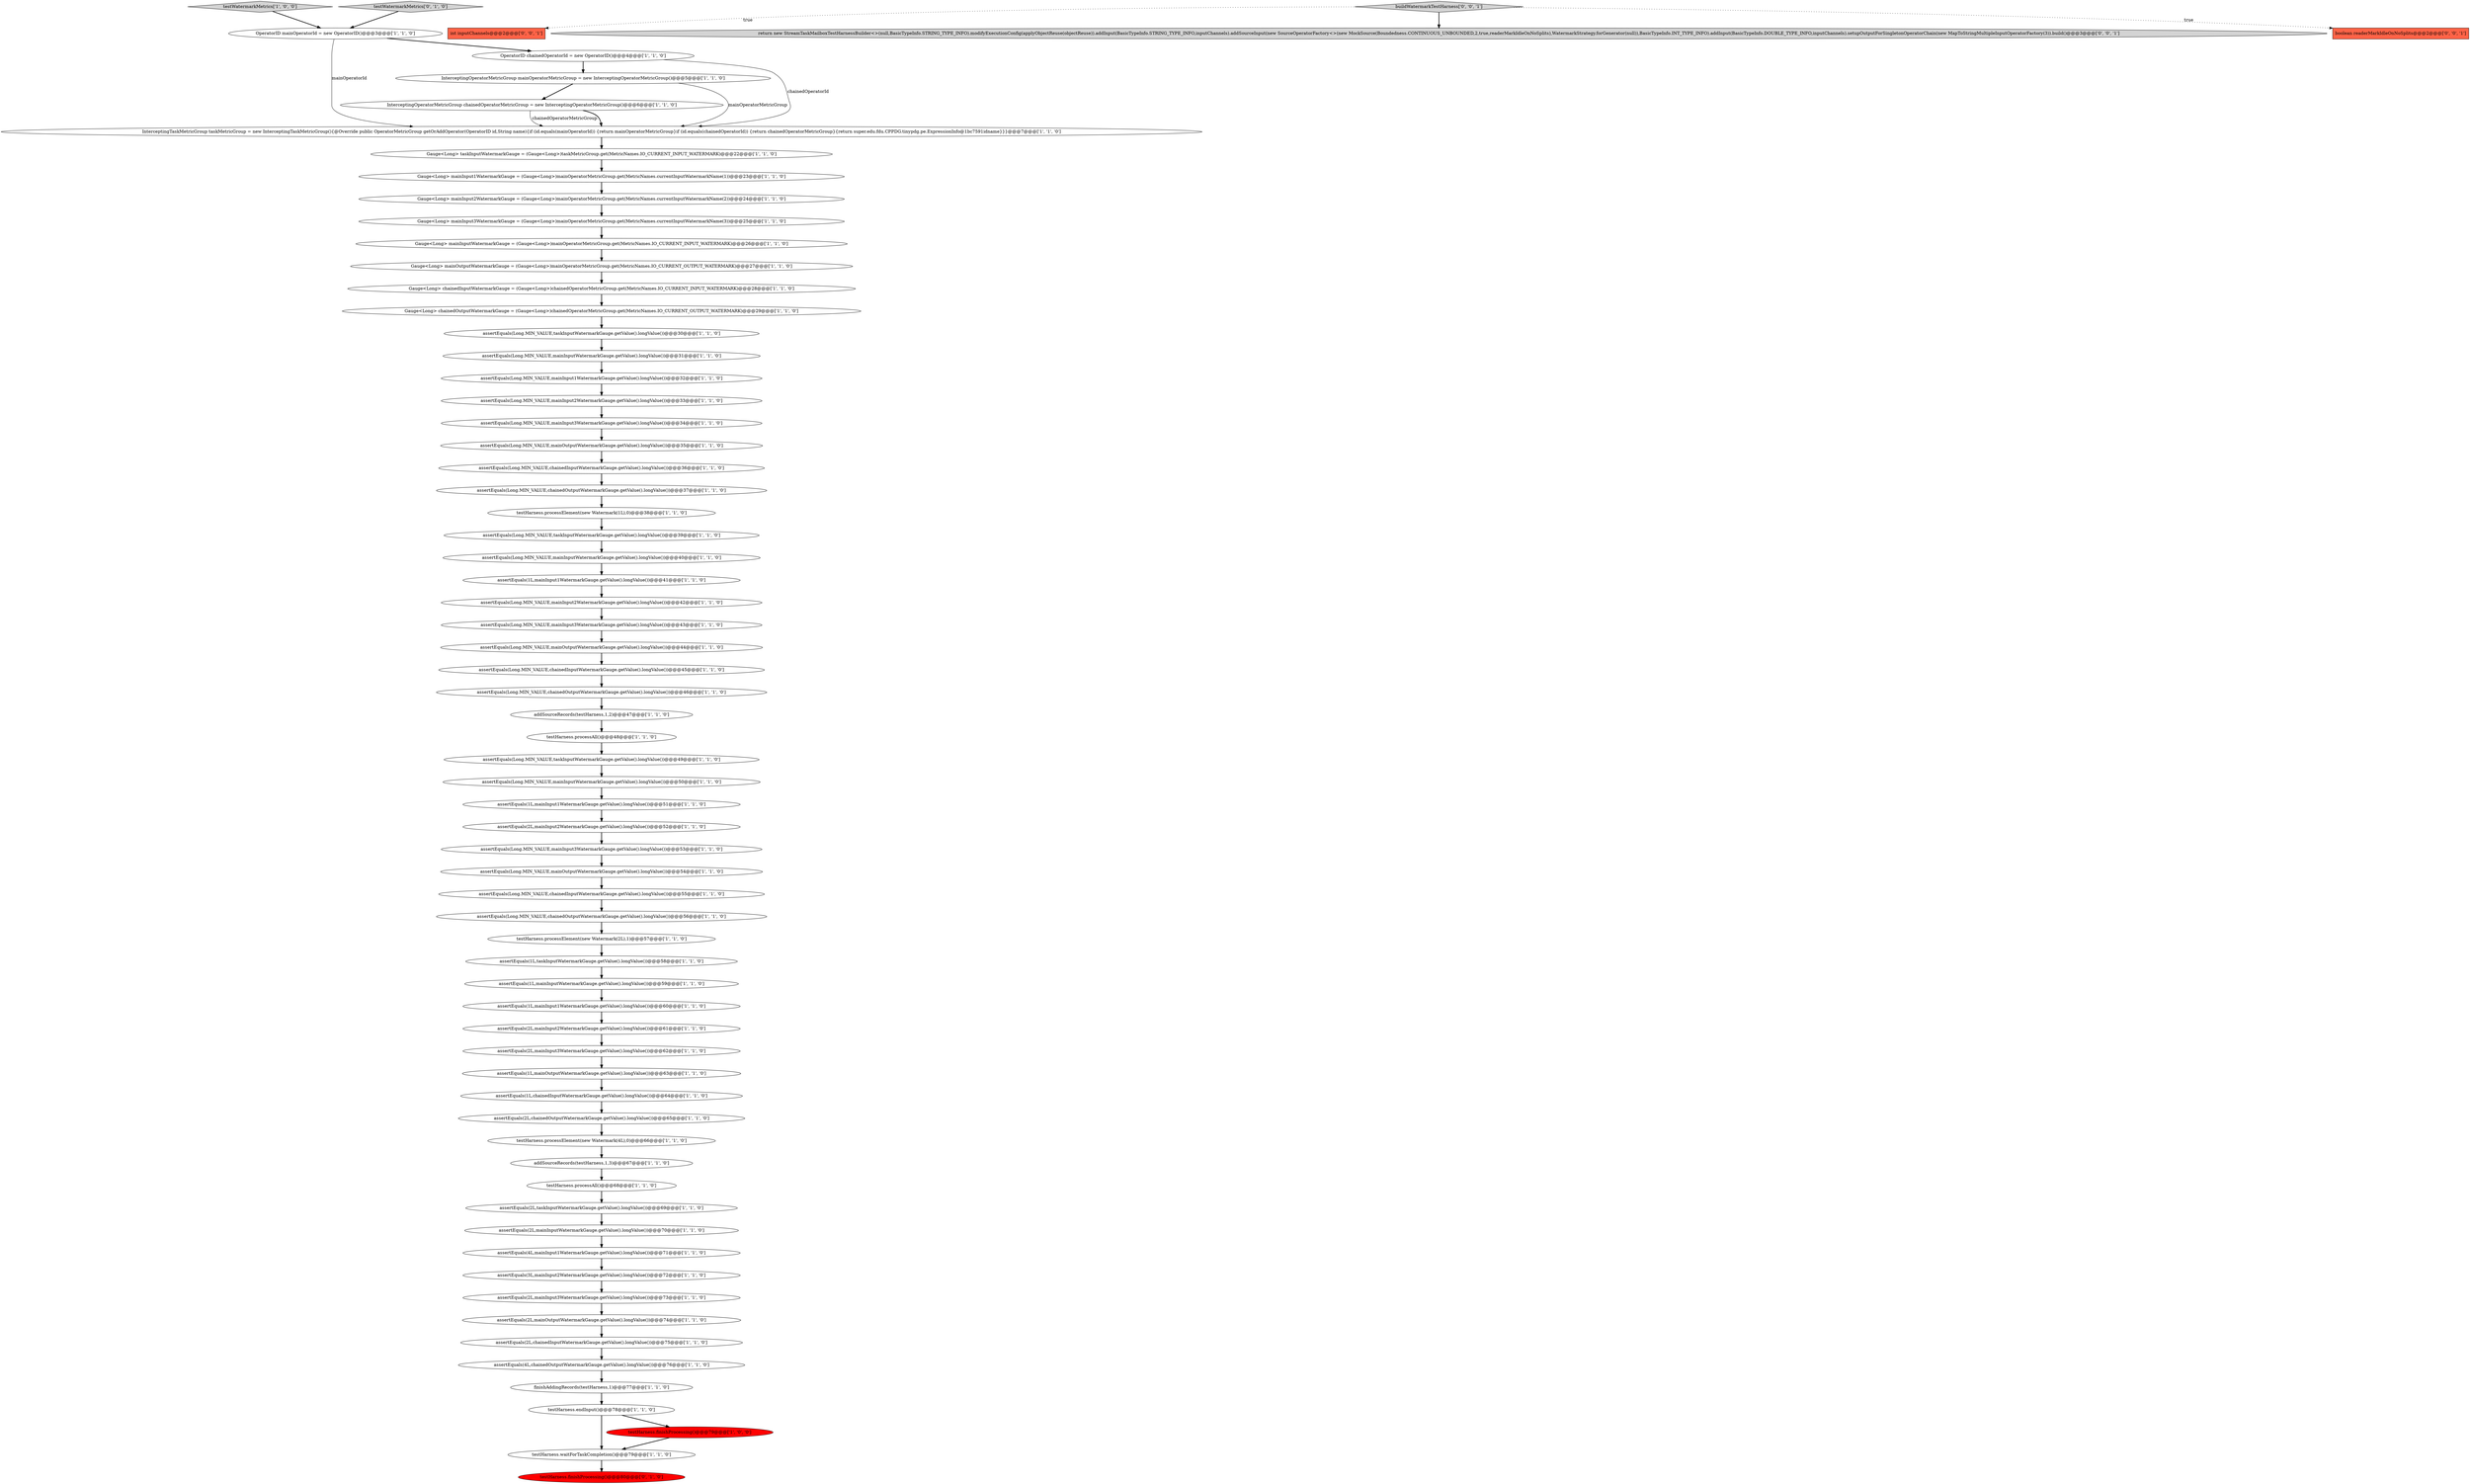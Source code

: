 digraph {
17 [style = filled, label = "assertEquals(2L,mainInputWatermarkGauge.getValue().longValue())@@@70@@@['1', '1', '0']", fillcolor = white, shape = ellipse image = "AAA0AAABBB1BBB"];
60 [style = filled, label = "InterceptingOperatorMetricGroup mainOperatorMetricGroup = new InterceptingOperatorMetricGroup()@@@5@@@['1', '1', '0']", fillcolor = white, shape = ellipse image = "AAA0AAABBB1BBB"];
4 [style = filled, label = "assertEquals(Long.MIN_VALUE,mainOutputWatermarkGauge.getValue().longValue())@@@35@@@['1', '1', '0']", fillcolor = white, shape = ellipse image = "AAA0AAABBB1BBB"];
0 [style = filled, label = "OperatorID mainOperatorId = new OperatorID()@@@3@@@['1', '1', '0']", fillcolor = white, shape = ellipse image = "AAA0AAABBB1BBB"];
35 [style = filled, label = "finishAddingRecords(testHarness,1)@@@77@@@['1', '1', '0']", fillcolor = white, shape = ellipse image = "AAA0AAABBB1BBB"];
47 [style = filled, label = "assertEquals(Long.MIN_VALUE,mainOutputWatermarkGauge.getValue().longValue())@@@44@@@['1', '1', '0']", fillcolor = white, shape = ellipse image = "AAA0AAABBB1BBB"];
61 [style = filled, label = "assertEquals(Long.MIN_VALUE,mainInputWatermarkGauge.getValue().longValue())@@@40@@@['1', '1', '0']", fillcolor = white, shape = ellipse image = "AAA0AAABBB1BBB"];
49 [style = filled, label = "assertEquals(Long.MIN_VALUE,mainInput1WatermarkGauge.getValue().longValue())@@@32@@@['1', '1', '0']", fillcolor = white, shape = ellipse image = "AAA0AAABBB1BBB"];
57 [style = filled, label = "assertEquals(1L,mainInputWatermarkGauge.getValue().longValue())@@@59@@@['1', '1', '0']", fillcolor = white, shape = ellipse image = "AAA0AAABBB1BBB"];
48 [style = filled, label = "assertEquals(Long.MIN_VALUE,chainedOutputWatermarkGauge.getValue().longValue())@@@46@@@['1', '1', '0']", fillcolor = white, shape = ellipse image = "AAA0AAABBB1BBB"];
34 [style = filled, label = "assertEquals(Long.MIN_VALUE,chainedInputWatermarkGauge.getValue().longValue())@@@55@@@['1', '1', '0']", fillcolor = white, shape = ellipse image = "AAA0AAABBB1BBB"];
8 [style = filled, label = "assertEquals(2L,mainInput2WatermarkGauge.getValue().longValue())@@@52@@@['1', '1', '0']", fillcolor = white, shape = ellipse image = "AAA0AAABBB1BBB"];
21 [style = filled, label = "assertEquals(Long.MIN_VALUE,chainedInputWatermarkGauge.getValue().longValue())@@@36@@@['1', '1', '0']", fillcolor = white, shape = ellipse image = "AAA0AAABBB1BBB"];
38 [style = filled, label = "assertEquals(1L,mainInput1WatermarkGauge.getValue().longValue())@@@41@@@['1', '1', '0']", fillcolor = white, shape = ellipse image = "AAA0AAABBB1BBB"];
15 [style = filled, label = "testHarness.endInput()@@@78@@@['1', '1', '0']", fillcolor = white, shape = ellipse image = "AAA0AAABBB1BBB"];
45 [style = filled, label = "assertEquals(Long.MIN_VALUE,chainedOutputWatermarkGauge.getValue().longValue())@@@56@@@['1', '1', '0']", fillcolor = white, shape = ellipse image = "AAA0AAABBB1BBB"];
52 [style = filled, label = "testWatermarkMetrics['1', '0', '0']", fillcolor = lightgray, shape = diamond image = "AAA0AAABBB1BBB"];
55 [style = filled, label = "assertEquals(Long.MIN_VALUE,mainInput2WatermarkGauge.getValue().longValue())@@@42@@@['1', '1', '0']", fillcolor = white, shape = ellipse image = "AAA0AAABBB1BBB"];
30 [style = filled, label = "testHarness.processElement(new Watermark(2L),1)@@@57@@@['1', '1', '0']", fillcolor = white, shape = ellipse image = "AAA0AAABBB1BBB"];
66 [style = filled, label = "testHarness.finishProcessing()@@@80@@@['0', '1', '0']", fillcolor = red, shape = ellipse image = "AAA1AAABBB2BBB"];
67 [style = filled, label = "buildWatermarkTestHarness['0', '0', '1']", fillcolor = lightgray, shape = diamond image = "AAA0AAABBB3BBB"];
50 [style = filled, label = "assertEquals(Long.MIN_VALUE,mainOutputWatermarkGauge.getValue().longValue())@@@54@@@['1', '1', '0']", fillcolor = white, shape = ellipse image = "AAA0AAABBB1BBB"];
2 [style = filled, label = "testHarness.waitForTaskCompletion()@@@79@@@['1', '1', '0']", fillcolor = white, shape = ellipse image = "AAA0AAABBB1BBB"];
36 [style = filled, label = "assertEquals(2L,mainInput3WatermarkGauge.getValue().longValue())@@@62@@@['1', '1', '0']", fillcolor = white, shape = ellipse image = "AAA0AAABBB1BBB"];
41 [style = filled, label = "assertEquals(1L,mainOutputWatermarkGauge.getValue().longValue())@@@63@@@['1', '1', '0']", fillcolor = white, shape = ellipse image = "AAA0AAABBB1BBB"];
13 [style = filled, label = "assertEquals(Long.MIN_VALUE,chainedInputWatermarkGauge.getValue().longValue())@@@45@@@['1', '1', '0']", fillcolor = white, shape = ellipse image = "AAA0AAABBB1BBB"];
43 [style = filled, label = "assertEquals(Long.MIN_VALUE,mainInput3WatermarkGauge.getValue().longValue())@@@43@@@['1', '1', '0']", fillcolor = white, shape = ellipse image = "AAA0AAABBB1BBB"];
7 [style = filled, label = "Gauge<Long> mainInput3WatermarkGauge = (Gauge<Long>)mainOperatorMetricGroup.get(MetricNames.currentInputWatermarkName(3))@@@25@@@['1', '1', '0']", fillcolor = white, shape = ellipse image = "AAA0AAABBB1BBB"];
19 [style = filled, label = "assertEquals(Long.MIN_VALUE,taskInputWatermarkGauge.getValue().longValue())@@@30@@@['1', '1', '0']", fillcolor = white, shape = ellipse image = "AAA0AAABBB1BBB"];
46 [style = filled, label = "Gauge<Long> chainedInputWatermarkGauge = (Gauge<Long>)chainedOperatorMetricGroup.get(MetricNames.IO_CURRENT_INPUT_WATERMARK)@@@28@@@['1', '1', '0']", fillcolor = white, shape = ellipse image = "AAA0AAABBB1BBB"];
1 [style = filled, label = "assertEquals(4L,mainInput1WatermarkGauge.getValue().longValue())@@@71@@@['1', '1', '0']", fillcolor = white, shape = ellipse image = "AAA0AAABBB1BBB"];
65 [style = filled, label = "testWatermarkMetrics['0', '1', '0']", fillcolor = lightgray, shape = diamond image = "AAA0AAABBB2BBB"];
27 [style = filled, label = "addSourceRecords(testHarness,1,2)@@@47@@@['1', '1', '0']", fillcolor = white, shape = ellipse image = "AAA0AAABBB1BBB"];
33 [style = filled, label = "assertEquals(Long.MIN_VALUE,mainInputWatermarkGauge.getValue().longValue())@@@50@@@['1', '1', '0']", fillcolor = white, shape = ellipse image = "AAA0AAABBB1BBB"];
40 [style = filled, label = "assertEquals(1L,chainedInputWatermarkGauge.getValue().longValue())@@@64@@@['1', '1', '0']", fillcolor = white, shape = ellipse image = "AAA0AAABBB1BBB"];
29 [style = filled, label = "testHarness.processElement(new Watermark(1L),0)@@@38@@@['1', '1', '0']", fillcolor = white, shape = ellipse image = "AAA0AAABBB1BBB"];
70 [style = filled, label = "int inputChannels@@@2@@@['0', '0', '1']", fillcolor = tomato, shape = box image = "AAA0AAABBB3BBB"];
9 [style = filled, label = "Gauge<Long> mainInput2WatermarkGauge = (Gauge<Long>)mainOperatorMetricGroup.get(MetricNames.currentInputWatermarkName(2))@@@24@@@['1', '1', '0']", fillcolor = white, shape = ellipse image = "AAA0AAABBB1BBB"];
69 [style = filled, label = "return new StreamTaskMailboxTestHarnessBuilder<>(null,BasicTypeInfo.STRING_TYPE_INFO).modifyExecutionConfig(applyObjectReuse(objectReuse)).addInput(BasicTypeInfo.STRING_TYPE_INFO,inputChannels).addSourceInput(new SourceOperatorFactory<>(new MockSource(Boundedness.CONTINUOUS_UNBOUNDED,2,true,readerMarkIdleOnNoSplits),WatermarkStrategy.forGenerator(null)),BasicTypeInfo.INT_TYPE_INFO).addInput(BasicTypeInfo.DOUBLE_TYPE_INFO,inputChannels).setupOutputForSingletonOperatorChain(new MapToStringMultipleInputOperatorFactory(3)).build()@@@3@@@['0', '0', '1']", fillcolor = lightgray, shape = ellipse image = "AAA0AAABBB3BBB"];
23 [style = filled, label = "assertEquals(Long.MIN_VALUE,mainInputWatermarkGauge.getValue().longValue())@@@31@@@['1', '1', '0']", fillcolor = white, shape = ellipse image = "AAA0AAABBB1BBB"];
56 [style = filled, label = "assertEquals(2L,chainedInputWatermarkGauge.getValue().longValue())@@@75@@@['1', '1', '0']", fillcolor = white, shape = ellipse image = "AAA0AAABBB1BBB"];
37 [style = filled, label = "testHarness.processAll()@@@48@@@['1', '1', '0']", fillcolor = white, shape = ellipse image = "AAA0AAABBB1BBB"];
39 [style = filled, label = "assertEquals(2L,mainInput2WatermarkGauge.getValue().longValue())@@@61@@@['1', '1', '0']", fillcolor = white, shape = ellipse image = "AAA0AAABBB1BBB"];
28 [style = filled, label = "Gauge<Long> mainInput1WatermarkGauge = (Gauge<Long>)mainOperatorMetricGroup.get(MetricNames.currentInputWatermarkName(1))@@@23@@@['1', '1', '0']", fillcolor = white, shape = ellipse image = "AAA0AAABBB1BBB"];
42 [style = filled, label = "Gauge<Long> chainedOutputWatermarkGauge = (Gauge<Long>)chainedOperatorMetricGroup.get(MetricNames.IO_CURRENT_OUTPUT_WATERMARK)@@@29@@@['1', '1', '0']", fillcolor = white, shape = ellipse image = "AAA0AAABBB1BBB"];
5 [style = filled, label = "assertEquals(Long.MIN_VALUE,taskInputWatermarkGauge.getValue().longValue())@@@49@@@['1', '1', '0']", fillcolor = white, shape = ellipse image = "AAA0AAABBB1BBB"];
3 [style = filled, label = "assertEquals(Long.MIN_VALUE,mainInput3WatermarkGauge.getValue().longValue())@@@34@@@['1', '1', '0']", fillcolor = white, shape = ellipse image = "AAA0AAABBB1BBB"];
20 [style = filled, label = "addSourceRecords(testHarness,1,3)@@@67@@@['1', '1', '0']", fillcolor = white, shape = ellipse image = "AAA0AAABBB1BBB"];
14 [style = filled, label = "assertEquals(Long.MIN_VALUE,chainedOutputWatermarkGauge.getValue().longValue())@@@37@@@['1', '1', '0']", fillcolor = white, shape = ellipse image = "AAA0AAABBB1BBB"];
6 [style = filled, label = "InterceptingOperatorMetricGroup chainedOperatorMetricGroup = new InterceptingOperatorMetricGroup()@@@6@@@['1', '1', '0']", fillcolor = white, shape = ellipse image = "AAA0AAABBB1BBB"];
24 [style = filled, label = "testHarness.processAll()@@@68@@@['1', '1', '0']", fillcolor = white, shape = ellipse image = "AAA0AAABBB1BBB"];
51 [style = filled, label = "assertEquals(Long.MIN_VALUE,taskInputWatermarkGauge.getValue().longValue())@@@39@@@['1', '1', '0']", fillcolor = white, shape = ellipse image = "AAA0AAABBB1BBB"];
62 [style = filled, label = "assertEquals(1L,taskInputWatermarkGauge.getValue().longValue())@@@58@@@['1', '1', '0']", fillcolor = white, shape = ellipse image = "AAA0AAABBB1BBB"];
64 [style = filled, label = "assertEquals(Long.MIN_VALUE,mainInput3WatermarkGauge.getValue().longValue())@@@53@@@['1', '1', '0']", fillcolor = white, shape = ellipse image = "AAA0AAABBB1BBB"];
53 [style = filled, label = "Gauge<Long> mainOutputWatermarkGauge = (Gauge<Long>)mainOperatorMetricGroup.get(MetricNames.IO_CURRENT_OUTPUT_WATERMARK)@@@27@@@['1', '1', '0']", fillcolor = white, shape = ellipse image = "AAA0AAABBB1BBB"];
54 [style = filled, label = "assertEquals(3L,mainInput2WatermarkGauge.getValue().longValue())@@@72@@@['1', '1', '0']", fillcolor = white, shape = ellipse image = "AAA0AAABBB1BBB"];
68 [style = filled, label = "boolean readerMarkIdleOnNoSplits@@@2@@@['0', '0', '1']", fillcolor = tomato, shape = box image = "AAA0AAABBB3BBB"];
25 [style = filled, label = "assertEquals(1L,mainInput1WatermarkGauge.getValue().longValue())@@@60@@@['1', '1', '0']", fillcolor = white, shape = ellipse image = "AAA0AAABBB1BBB"];
44 [style = filled, label = "assertEquals(1L,mainInput1WatermarkGauge.getValue().longValue())@@@51@@@['1', '1', '0']", fillcolor = white, shape = ellipse image = "AAA0AAABBB1BBB"];
18 [style = filled, label = "Gauge<Long> taskInputWatermarkGauge = (Gauge<Long>)taskMetricGroup.get(MetricNames.IO_CURRENT_INPUT_WATERMARK)@@@22@@@['1', '1', '0']", fillcolor = white, shape = ellipse image = "AAA0AAABBB1BBB"];
16 [style = filled, label = "assertEquals(2L,taskInputWatermarkGauge.getValue().longValue())@@@69@@@['1', '1', '0']", fillcolor = white, shape = ellipse image = "AAA0AAABBB1BBB"];
58 [style = filled, label = "testHarness.processElement(new Watermark(4L),0)@@@66@@@['1', '1', '0']", fillcolor = white, shape = ellipse image = "AAA0AAABBB1BBB"];
59 [style = filled, label = "Gauge<Long> mainInputWatermarkGauge = (Gauge<Long>)mainOperatorMetricGroup.get(MetricNames.IO_CURRENT_INPUT_WATERMARK)@@@26@@@['1', '1', '0']", fillcolor = white, shape = ellipse image = "AAA0AAABBB1BBB"];
63 [style = filled, label = "InterceptingTaskMetricGroup taskMetricGroup = new InterceptingTaskMetricGroup(){@Override public OperatorMetricGroup getOrAddOperator(OperatorID id,String name){if (id.equals(mainOperatorId)) {return mainOperatorMetricGroup}if (id.equals(chainedOperatorId)) {return chainedOperatorMetricGroup}{return super.edu.fdu.CPPDG.tinypdg.pe.ExpressionInfo@1bc7591idname}}}@@@7@@@['1', '1', '0']", fillcolor = white, shape = ellipse image = "AAA0AAABBB1BBB"];
22 [style = filled, label = "assertEquals(2L,mainInput3WatermarkGauge.getValue().longValue())@@@73@@@['1', '1', '0']", fillcolor = white, shape = ellipse image = "AAA0AAABBB1BBB"];
32 [style = filled, label = "assertEquals(Long.MIN_VALUE,mainInput2WatermarkGauge.getValue().longValue())@@@33@@@['1', '1', '0']", fillcolor = white, shape = ellipse image = "AAA0AAABBB1BBB"];
31 [style = filled, label = "testHarness.finishProcessing()@@@79@@@['1', '0', '0']", fillcolor = red, shape = ellipse image = "AAA1AAABBB1BBB"];
10 [style = filled, label = "assertEquals(2L,chainedOutputWatermarkGauge.getValue().longValue())@@@65@@@['1', '1', '0']", fillcolor = white, shape = ellipse image = "AAA0AAABBB1BBB"];
26 [style = filled, label = "assertEquals(2L,mainOutputWatermarkGauge.getValue().longValue())@@@74@@@['1', '1', '0']", fillcolor = white, shape = ellipse image = "AAA0AAABBB1BBB"];
12 [style = filled, label = "assertEquals(4L,chainedOutputWatermarkGauge.getValue().longValue())@@@76@@@['1', '1', '0']", fillcolor = white, shape = ellipse image = "AAA0AAABBB1BBB"];
11 [style = filled, label = "OperatorID chainedOperatorId = new OperatorID()@@@4@@@['1', '1', '0']", fillcolor = white, shape = ellipse image = "AAA0AAABBB1BBB"];
40->10 [style = bold, label=""];
22->26 [style = bold, label=""];
46->42 [style = bold, label=""];
23->49 [style = bold, label=""];
15->2 [style = bold, label=""];
44->8 [style = bold, label=""];
60->63 [style = solid, label="mainOperatorMetricGroup"];
25->39 [style = bold, label=""];
17->1 [style = bold, label=""];
36->41 [style = bold, label=""];
63->18 [style = bold, label=""];
5->33 [style = bold, label=""];
35->15 [style = bold, label=""];
0->63 [style = solid, label="mainOperatorId"];
8->64 [style = bold, label=""];
34->45 [style = bold, label=""];
65->0 [style = bold, label=""];
4->21 [style = bold, label=""];
11->63 [style = solid, label="chainedOperatorId"];
0->11 [style = bold, label=""];
28->9 [style = bold, label=""];
13->48 [style = bold, label=""];
31->2 [style = bold, label=""];
56->12 [style = bold, label=""];
16->17 [style = bold, label=""];
12->35 [style = bold, label=""];
62->57 [style = bold, label=""];
9->7 [style = bold, label=""];
57->25 [style = bold, label=""];
45->30 [style = bold, label=""];
11->60 [style = bold, label=""];
3->4 [style = bold, label=""];
18->28 [style = bold, label=""];
47->13 [style = bold, label=""];
48->27 [style = bold, label=""];
54->22 [style = bold, label=""];
26->56 [style = bold, label=""];
59->53 [style = bold, label=""];
61->38 [style = bold, label=""];
49->32 [style = bold, label=""];
67->69 [style = bold, label=""];
37->5 [style = bold, label=""];
24->16 [style = bold, label=""];
53->46 [style = bold, label=""];
27->37 [style = bold, label=""];
52->0 [style = bold, label=""];
6->63 [style = solid, label="chainedOperatorMetricGroup"];
43->47 [style = bold, label=""];
51->61 [style = bold, label=""];
58->20 [style = bold, label=""];
41->40 [style = bold, label=""];
15->31 [style = bold, label=""];
67->68 [style = dotted, label="true"];
19->23 [style = bold, label=""];
1->54 [style = bold, label=""];
60->6 [style = bold, label=""];
14->29 [style = bold, label=""];
7->59 [style = bold, label=""];
55->43 [style = bold, label=""];
64->50 [style = bold, label=""];
6->63 [style = bold, label=""];
20->24 [style = bold, label=""];
32->3 [style = bold, label=""];
33->44 [style = bold, label=""];
39->36 [style = bold, label=""];
10->58 [style = bold, label=""];
29->51 [style = bold, label=""];
30->62 [style = bold, label=""];
2->66 [style = bold, label=""];
38->55 [style = bold, label=""];
42->19 [style = bold, label=""];
21->14 [style = bold, label=""];
50->34 [style = bold, label=""];
67->70 [style = dotted, label="true"];
}
